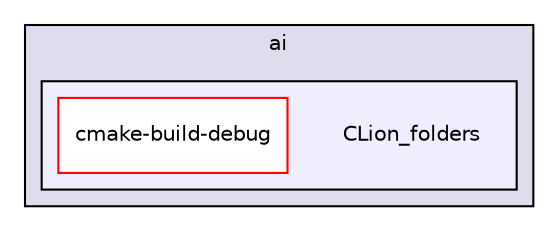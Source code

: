 digraph "/media/nicolas/A600540B0053E13B/Users/nicolas/Documents/Ecole/ISEN/Projet/Coupe de France/Module Cerveau/Artificial Intelligence/ai/CLion_folders" {
  compound=true
  node [ fontsize="10", fontname="Helvetica"];
  edge [ labelfontsize="10", labelfontname="Helvetica"];
  subgraph clusterdir_4f5946da87f9062811815b61ffc694d3 {
    graph [ bgcolor="#ddddee", pencolor="black", label="ai" fontname="Helvetica", fontsize="10", URL="dir_4f5946da87f9062811815b61ffc694d3.html"]
  subgraph clusterdir_880e66a6771e3da915078827e9ff0230 {
    graph [ bgcolor="#eeeeff", pencolor="black", label="" URL="dir_880e66a6771e3da915078827e9ff0230.html"];
    dir_880e66a6771e3da915078827e9ff0230 [shape=plaintext label="CLion_folders"];
    dir_d87b3d9d0520f2dfa2a54b2a203ad9bf [shape=box label="cmake-build-debug" color="red" fillcolor="white" style="filled" URL="dir_d87b3d9d0520f2dfa2a54b2a203ad9bf.html"];
  }
  }
}
